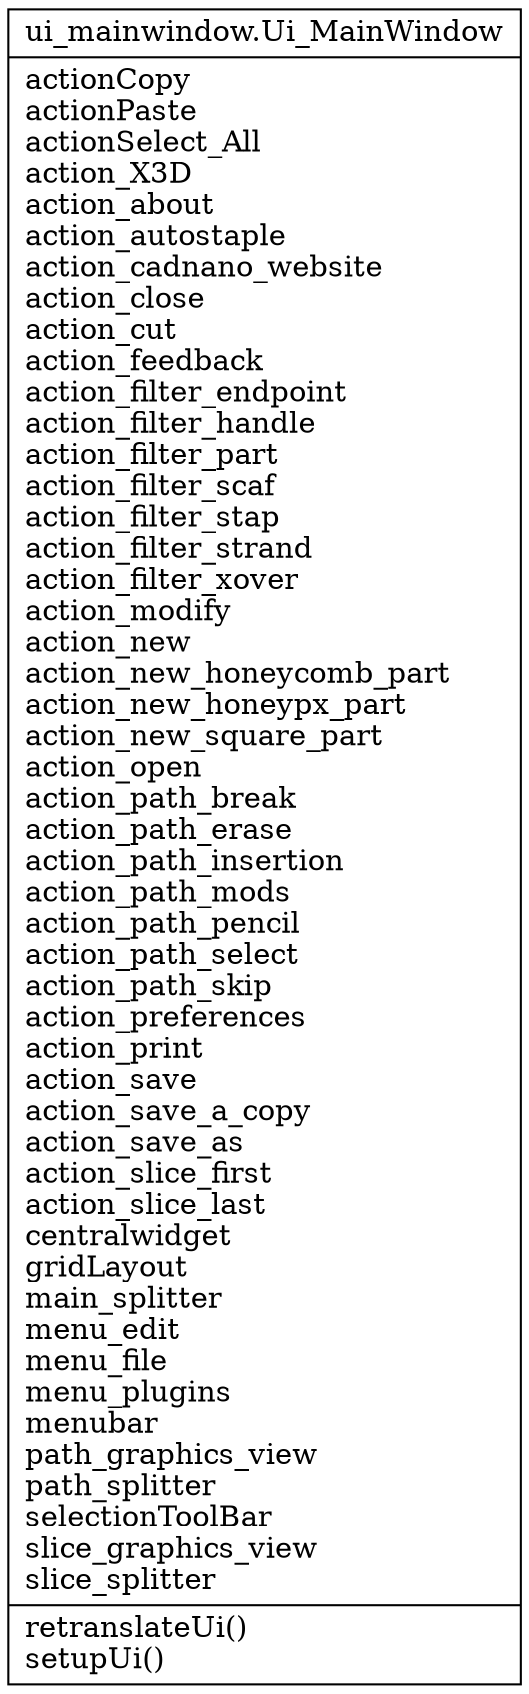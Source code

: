digraph "Ui_MainWindow" {
charset="utf-8"
rankdir=BT
"0" [label="{ui_mainwindow.Ui_MainWindow|actionCopy\lactionPaste\lactionSelect_All\laction_X3D\laction_about\laction_autostaple\laction_cadnano_website\laction_close\laction_cut\laction_feedback\laction_filter_endpoint\laction_filter_handle\laction_filter_part\laction_filter_scaf\laction_filter_stap\laction_filter_strand\laction_filter_xover\laction_modify\laction_new\laction_new_honeycomb_part\laction_new_honeypx_part\laction_new_square_part\laction_open\laction_path_break\laction_path_erase\laction_path_insertion\laction_path_mods\laction_path_pencil\laction_path_select\laction_path_skip\laction_preferences\laction_print\laction_save\laction_save_a_copy\laction_save_as\laction_slice_first\laction_slice_last\lcentralwidget\lgridLayout\lmain_splitter\lmenu_edit\lmenu_file\lmenu_plugins\lmenubar\lpath_graphics_view\lpath_splitter\lselectionToolBar\lslice_graphics_view\lslice_splitter\l|retranslateUi()\lsetupUi()\l}", shape="record"];
}
